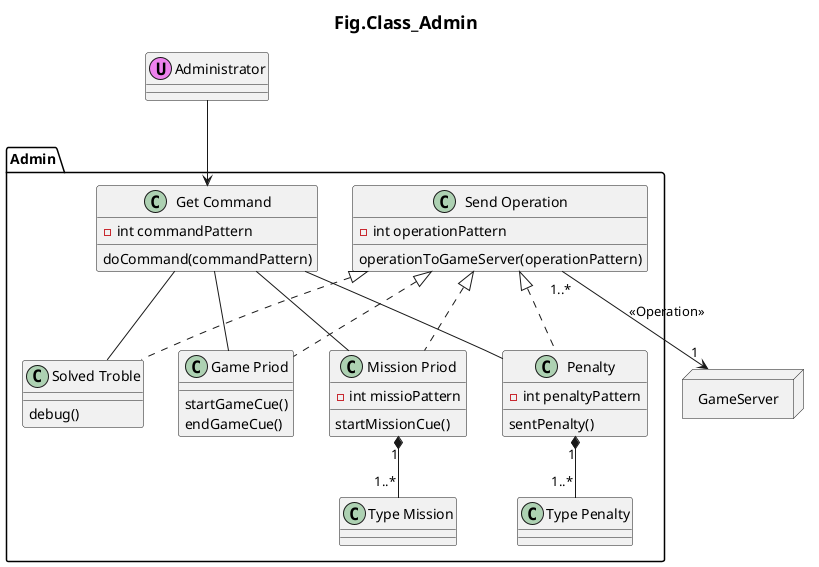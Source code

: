 '作成者　Shoyamamura'
@startuml
title <size:18> Fig.Class_Admin

  'actor Administrator
  class Administrator << (U,violet) >>

  package Admin{

    class "Get Command" {
      -int commandPattern
      doCommand(commandPattern)
    }

    class "Solved Troble"{
      debug()
    }

    class "Penalty"{
      -int penaltyPattern
      sentPenalty()
    }

    class "Type Penalty"{
    }

    class "Mission Priod"{
      -int missioPattern
      startMissionCue()
    }

    class "Type Mission"{
    }

    class "Game Priod"{
      startGameCue()
      endGameCue()
    }

    class "Send Operation"{
      -int operationPattern
      operationToGameServer(operationPattern)
    }

    "Penalty" "1"*--"1..*" "Type Penalty"
    "Mission Priod" "1"*--"1..*" "Type Mission"

    "Send Operation" <|.down. "Game Priod"
    "Send Operation" <|.down. "Solved Troble"
    "Send Operation" <|.down. "Penalty"
    "Send Operation" <|.down. "Mission Priod"

    "Get Command" -down- "Game Priod"
    "Get Command" -down- "Solved Troble"
    "Get Command" -down- "Penalty"
    "Get Command" -down- "Mission Priod"

  }

  package GameServer <<node>>{
  }

  Administrator --> "Get Command"

  "Send Operation" "1..*"-down->"1" GameServer : <<Operation>>

@enduml
